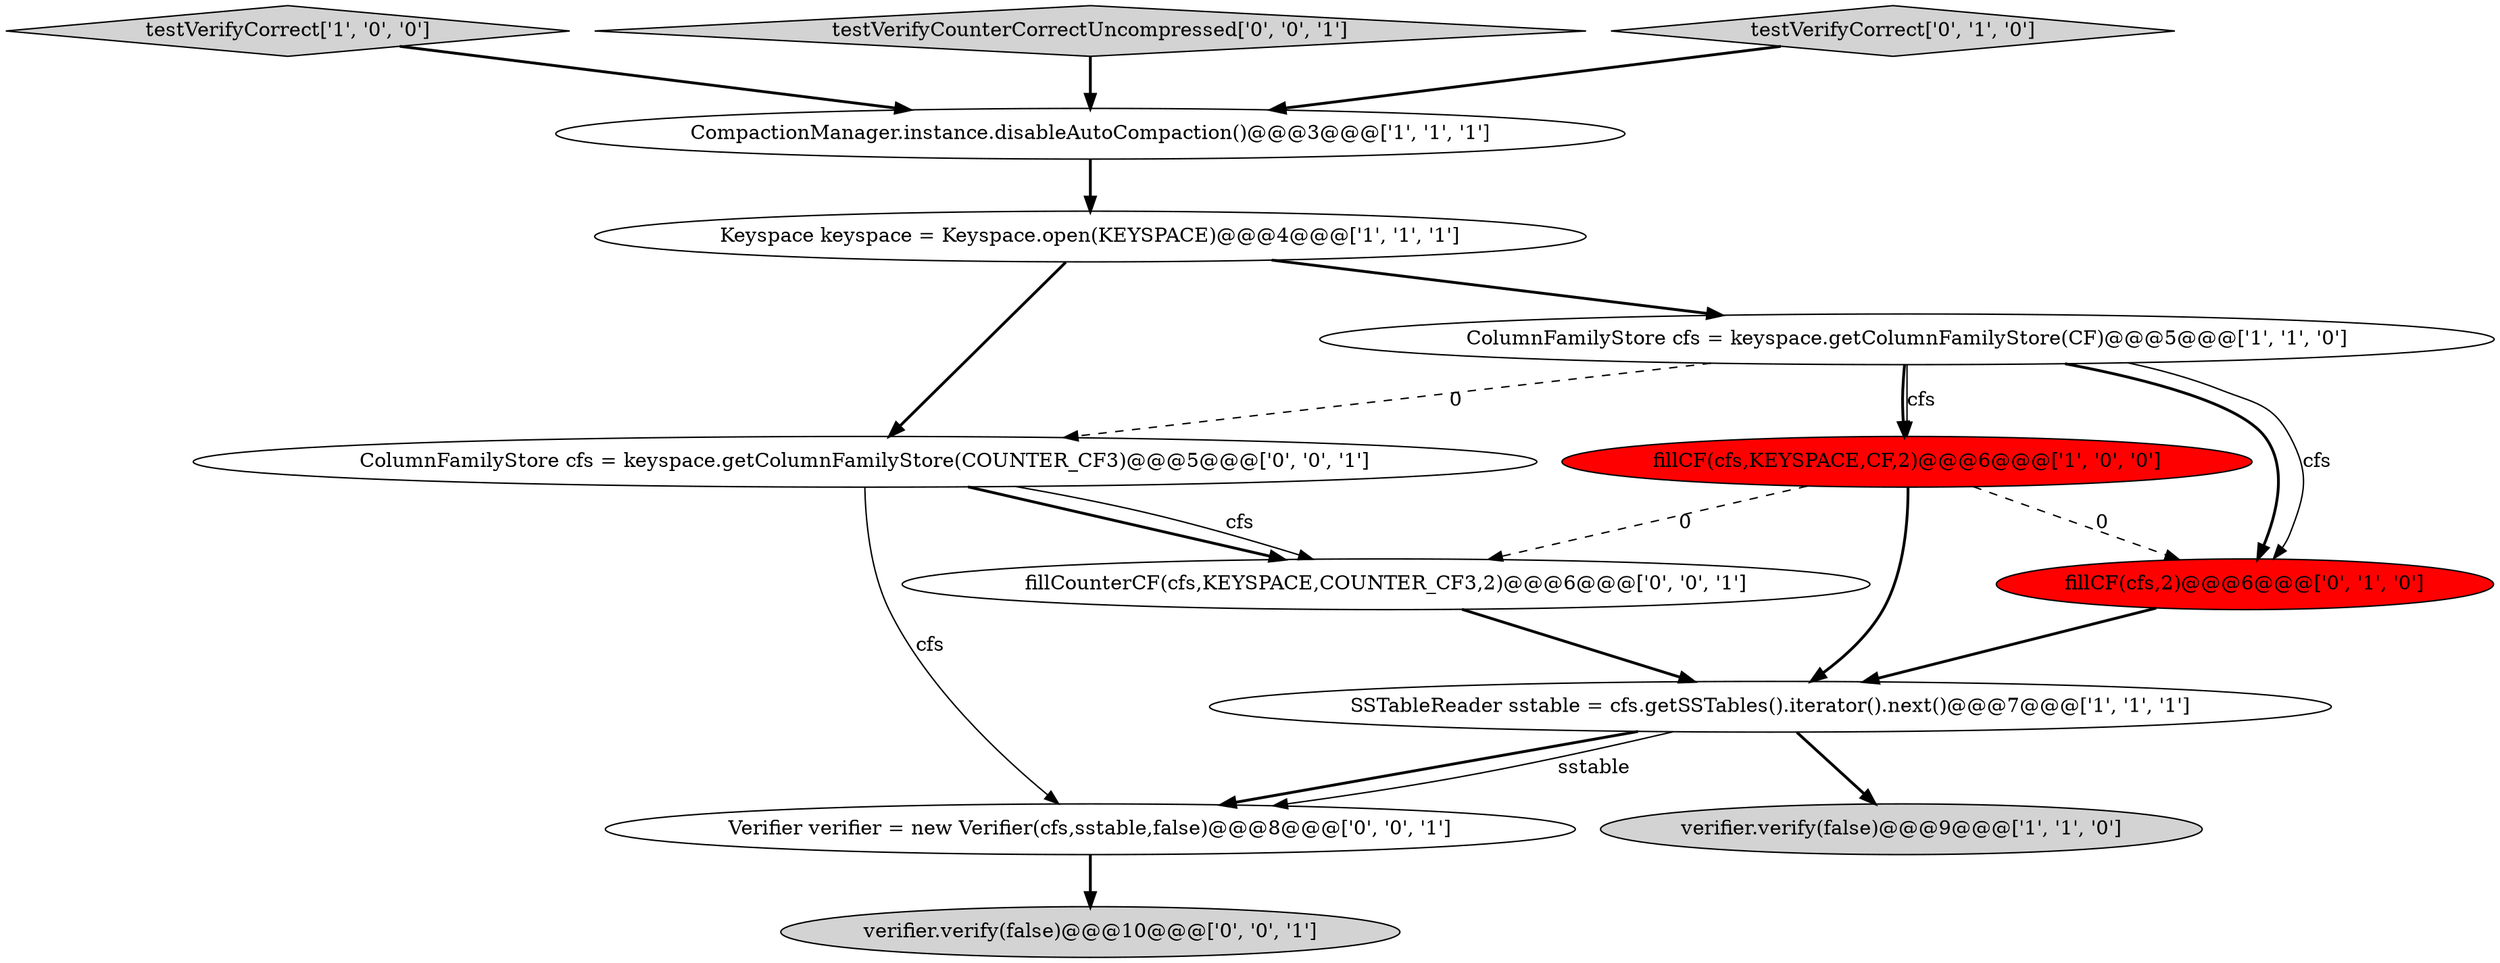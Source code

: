 digraph {
4 [style = filled, label = "SSTableReader sstable = cfs.getSSTables().iterator().next()@@@7@@@['1', '1', '1']", fillcolor = white, shape = ellipse image = "AAA0AAABBB1BBB"];
10 [style = filled, label = "Verifier verifier = new Verifier(cfs,sstable,false)@@@8@@@['0', '0', '1']", fillcolor = white, shape = ellipse image = "AAA0AAABBB3BBB"];
11 [style = filled, label = "ColumnFamilyStore cfs = keyspace.getColumnFamilyStore(COUNTER_CF3)@@@5@@@['0', '0', '1']", fillcolor = white, shape = ellipse image = "AAA0AAABBB3BBB"];
0 [style = filled, label = "CompactionManager.instance.disableAutoCompaction()@@@3@@@['1', '1', '1']", fillcolor = white, shape = ellipse image = "AAA0AAABBB1BBB"];
12 [style = filled, label = "verifier.verify(false)@@@10@@@['0', '0', '1']", fillcolor = lightgray, shape = ellipse image = "AAA0AAABBB3BBB"];
1 [style = filled, label = "testVerifyCorrect['1', '0', '0']", fillcolor = lightgray, shape = diamond image = "AAA0AAABBB1BBB"];
2 [style = filled, label = "verifier.verify(false)@@@9@@@['1', '1', '0']", fillcolor = lightgray, shape = ellipse image = "AAA0AAABBB1BBB"];
9 [style = filled, label = "fillCounterCF(cfs,KEYSPACE,COUNTER_CF3,2)@@@6@@@['0', '0', '1']", fillcolor = white, shape = ellipse image = "AAA0AAABBB3BBB"];
13 [style = filled, label = "testVerifyCounterCorrectUncompressed['0', '0', '1']", fillcolor = lightgray, shape = diamond image = "AAA0AAABBB3BBB"];
6 [style = filled, label = "Keyspace keyspace = Keyspace.open(KEYSPACE)@@@4@@@['1', '1', '1']", fillcolor = white, shape = ellipse image = "AAA0AAABBB1BBB"];
7 [style = filled, label = "fillCF(cfs,2)@@@6@@@['0', '1', '0']", fillcolor = red, shape = ellipse image = "AAA1AAABBB2BBB"];
5 [style = filled, label = "ColumnFamilyStore cfs = keyspace.getColumnFamilyStore(CF)@@@5@@@['1', '1', '0']", fillcolor = white, shape = ellipse image = "AAA0AAABBB1BBB"];
8 [style = filled, label = "testVerifyCorrect['0', '1', '0']", fillcolor = lightgray, shape = diamond image = "AAA0AAABBB2BBB"];
3 [style = filled, label = "fillCF(cfs,KEYSPACE,CF,2)@@@6@@@['1', '0', '0']", fillcolor = red, shape = ellipse image = "AAA1AAABBB1BBB"];
5->3 [style = bold, label=""];
4->10 [style = bold, label=""];
4->10 [style = solid, label="sstable"];
0->6 [style = bold, label=""];
3->7 [style = dashed, label="0"];
9->4 [style = bold, label=""];
4->2 [style = bold, label=""];
1->0 [style = bold, label=""];
7->4 [style = bold, label=""];
11->9 [style = bold, label=""];
3->4 [style = bold, label=""];
11->9 [style = solid, label="cfs"];
8->0 [style = bold, label=""];
6->5 [style = bold, label=""];
5->3 [style = solid, label="cfs"];
5->11 [style = dashed, label="0"];
3->9 [style = dashed, label="0"];
10->12 [style = bold, label=""];
6->11 [style = bold, label=""];
5->7 [style = bold, label=""];
5->7 [style = solid, label="cfs"];
13->0 [style = bold, label=""];
11->10 [style = solid, label="cfs"];
}
